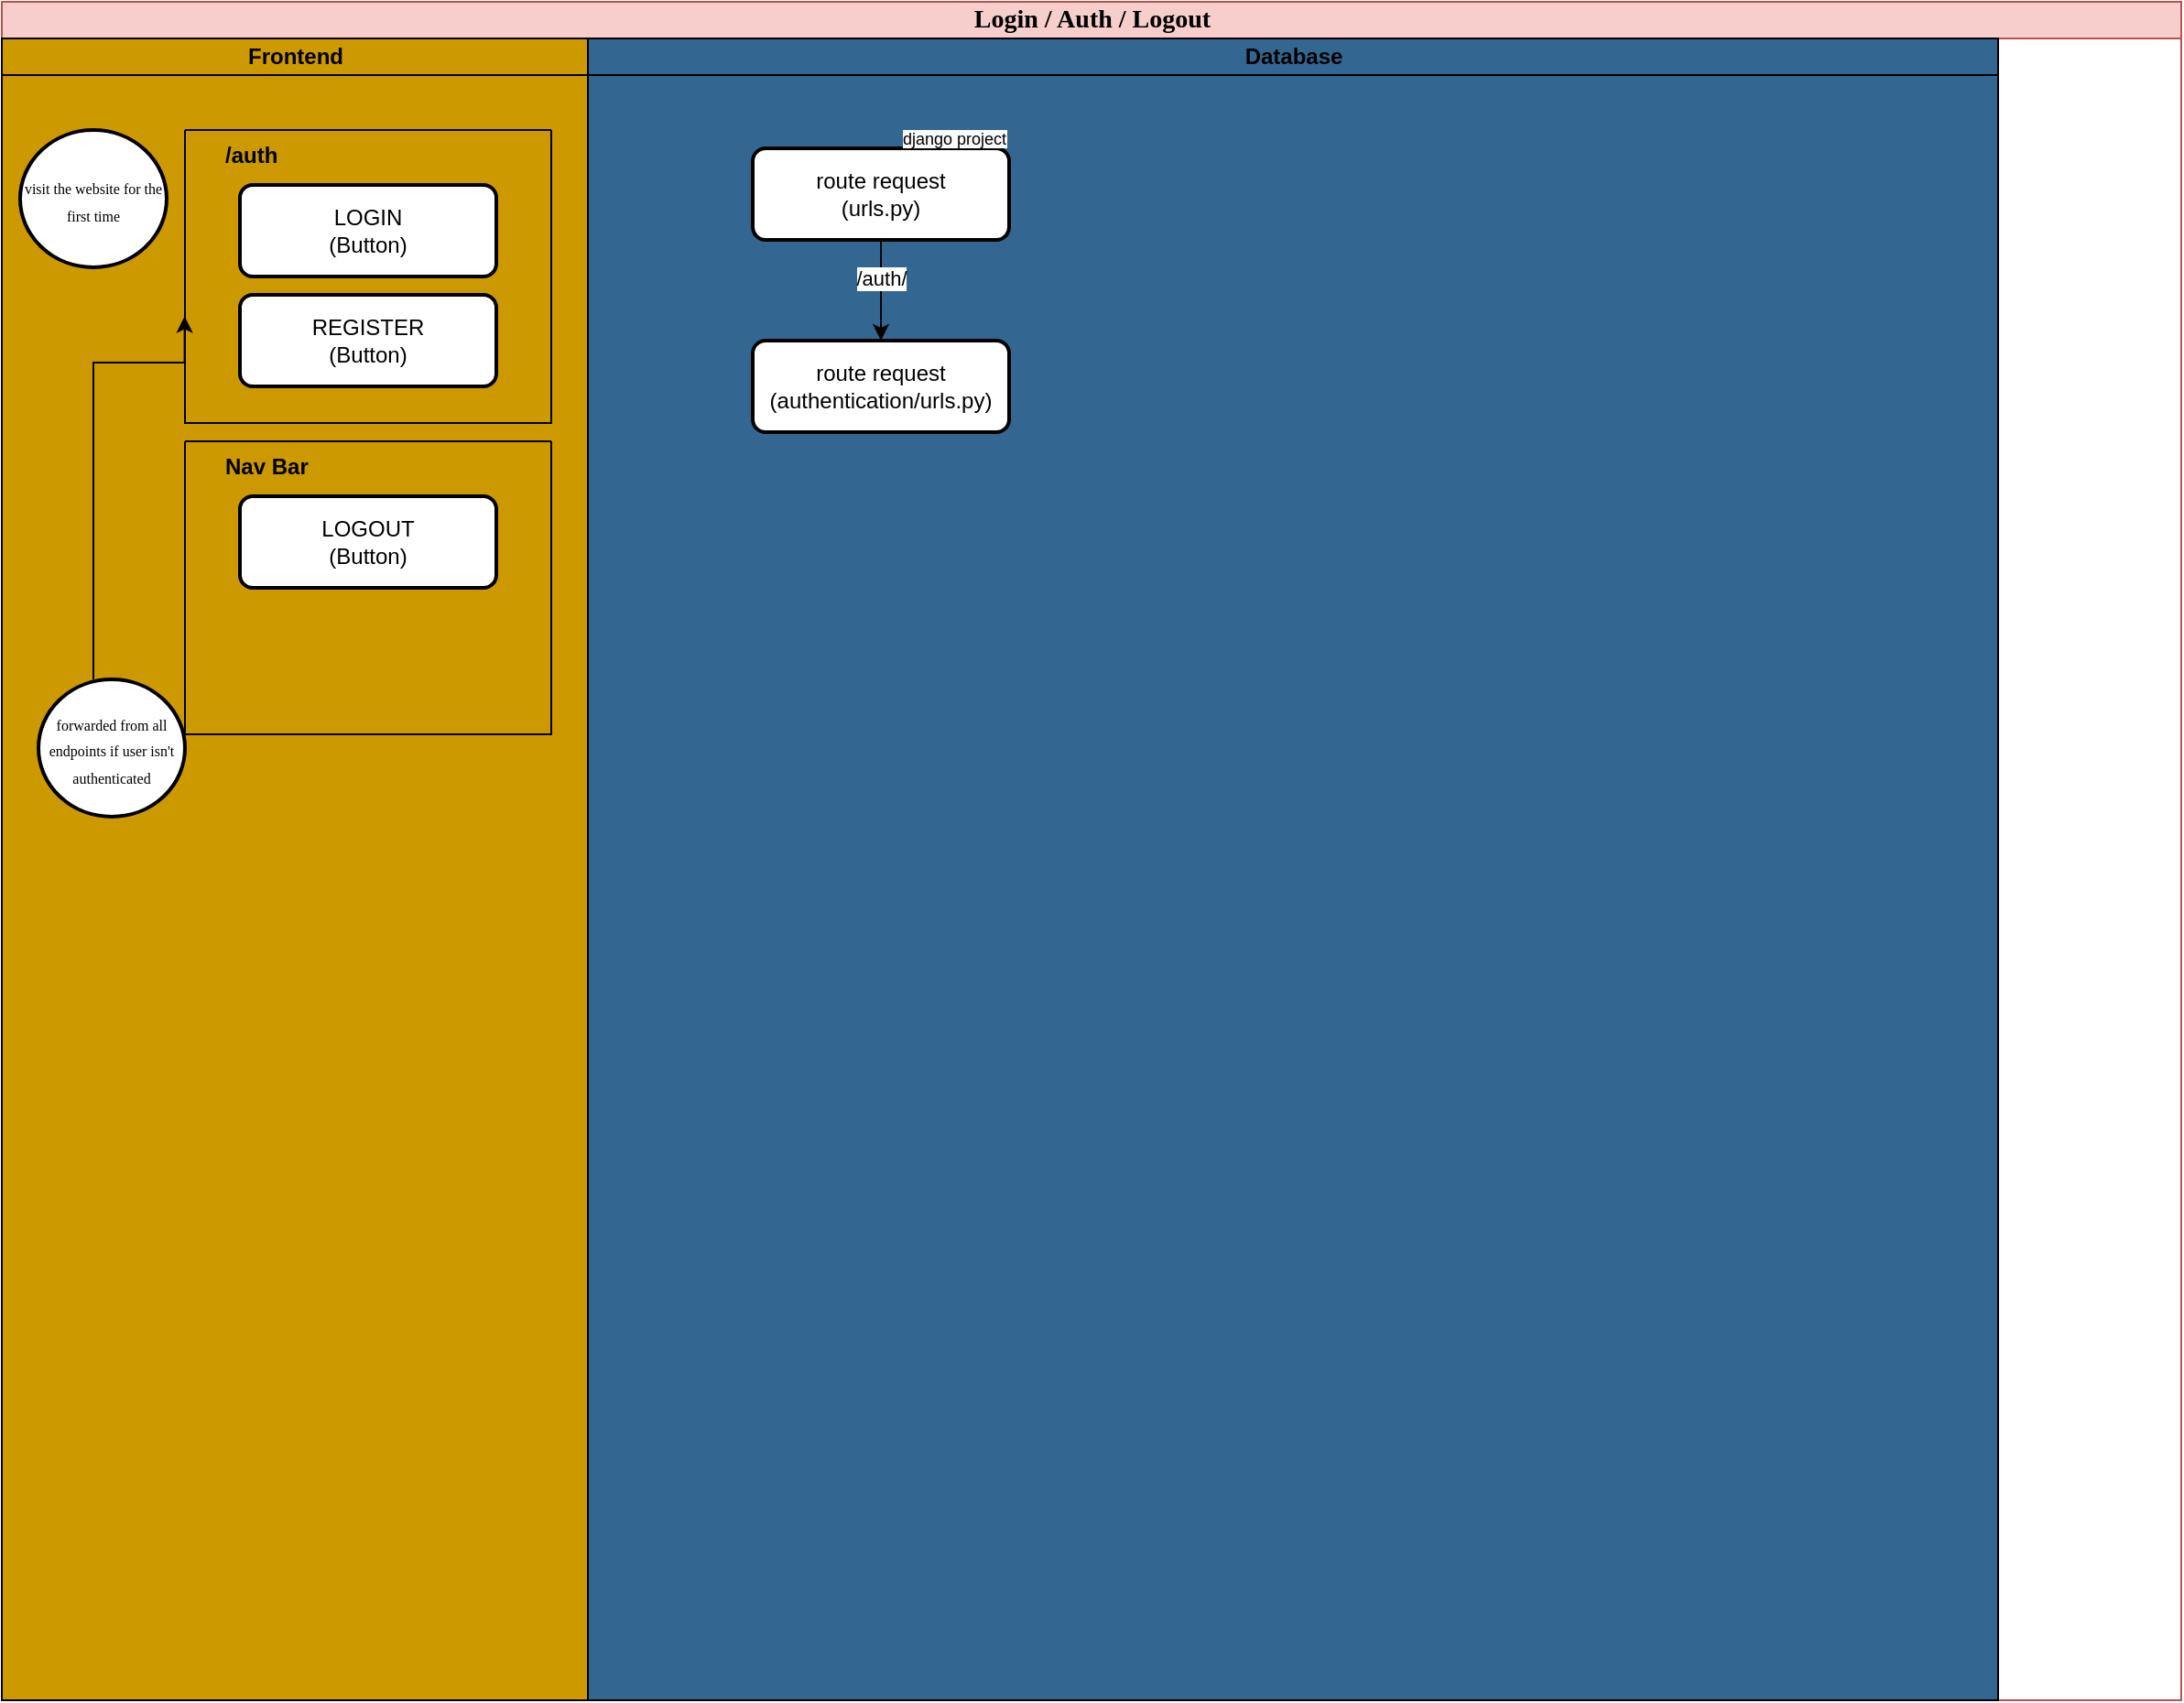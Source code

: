 <mxfile version="24.7.16" pages="2">
  <diagram name="Page-1" id="74e2e168-ea6b-b213-b513-2b3c1d86103e">
    <mxGraphModel dx="1185" dy="607" grid="1" gridSize="10" guides="1" tooltips="1" connect="1" arrows="1" fold="1" page="1" pageScale="1" pageWidth="1100" pageHeight="850" background="none" math="0" shadow="0">
      <root>
        <mxCell id="0" />
        <mxCell id="1" parent="0" />
        <mxCell id="77e6c97f196da883-1" value="&lt;font style=&quot;font-size: 14px;&quot;&gt;Login / Auth / Logout&lt;/font&gt;" style="swimlane;html=1;childLayout=stackLayout;startSize=20;rounded=0;shadow=0;labelBackgroundColor=none;strokeWidth=1;fontFamily=Verdana;fontSize=8;align=center;fillColor=#f8cecc;strokeColor=#b85450;" parent="1" vertex="1">
          <mxGeometry x="170" y="240" width="1190" height="927.5" as="geometry">
            <mxRectangle x="60" y="30" width="60" height="20" as="alternateBounds" />
          </mxGeometry>
        </mxCell>
        <mxCell id="77e6c97f196da883-2" value="&lt;span style=&quot;background-color: rgb(204, 153, 0);&quot;&gt;Frontend&lt;/span&gt;" style="swimlane;html=1;startSize=20;fillColor=#cc9900;swimlaneFillColor=#cc9900;gradientColor=none;" parent="77e6c97f196da883-1" vertex="1">
          <mxGeometry y="20" width="320" height="907.5" as="geometry">
            <mxRectangle y="20" width="40" height="730" as="alternateBounds" />
          </mxGeometry>
        </mxCell>
        <mxCell id="SPGRInoC85zkUxRJT9zU-12" value="&lt;span style=&quot;font-family: Verdana; font-size: 8px;&quot;&gt;forwarded from all endpoints if user isn&#39;t authenticated&lt;/span&gt;" style="strokeWidth=2;html=1;shape=mxgraph.flowchart.start_2;whiteSpace=wrap;" vertex="1" parent="77e6c97f196da883-2">
          <mxGeometry x="20" y="350" width="80" height="75" as="geometry" />
        </mxCell>
        <mxCell id="SPGRInoC85zkUxRJT9zU-13" value="/auth" style="swimlane;startSize=0;fontStyle=1;align=left;verticalAlign=top;spacingLeft=20;" vertex="1" parent="77e6c97f196da883-2">
          <mxGeometry x="100" y="50" width="200" height="160" as="geometry" />
        </mxCell>
        <mxCell id="SPGRInoC85zkUxRJT9zU-15" value="LOGIN&lt;br&gt;(Button)" style="rounded=1;whiteSpace=wrap;html=1;absoluteArcSize=1;arcSize=14;strokeWidth=2;" vertex="1" parent="SPGRInoC85zkUxRJT9zU-13">
          <mxGeometry x="30" y="30" width="140" height="50" as="geometry" />
        </mxCell>
        <mxCell id="SPGRInoC85zkUxRJT9zU-16" value="REGISTER&lt;br&gt;(Button)" style="rounded=1;whiteSpace=wrap;html=1;absoluteArcSize=1;arcSize=14;strokeWidth=2;" vertex="1" parent="SPGRInoC85zkUxRJT9zU-13">
          <mxGeometry x="30" y="90" width="140" height="50" as="geometry" />
        </mxCell>
        <mxCell id="SPGRInoC85zkUxRJT9zU-14" style="edgeStyle=orthogonalEdgeStyle;rounded=0;orthogonalLoop=1;jettySize=auto;html=1;entryX=-0.001;entryY=0.636;entryDx=0;entryDy=0;entryPerimeter=0;" edge="1" parent="77e6c97f196da883-2" source="SPGRInoC85zkUxRJT9zU-12" target="SPGRInoC85zkUxRJT9zU-13">
          <mxGeometry relative="1" as="geometry">
            <Array as="points">
              <mxPoint x="50" y="177" />
            </Array>
          </mxGeometry>
        </mxCell>
        <mxCell id="SPGRInoC85zkUxRJT9zU-19" value="&lt;span style=&quot;font-family: Verdana; font-size: 8px;&quot;&gt;visit the website for the first time&lt;/span&gt;" style="strokeWidth=2;html=1;shape=mxgraph.flowchart.start_2;whiteSpace=wrap;" vertex="1" parent="77e6c97f196da883-2">
          <mxGeometry x="10" y="50" width="80" height="75" as="geometry" />
        </mxCell>
        <mxCell id="SPGRInoC85zkUxRJT9zU-20" value="Nav Bar" style="swimlane;startSize=0;fontStyle=1;align=left;spacingLeft=20;verticalAlign=top;" vertex="1" parent="77e6c97f196da883-2">
          <mxGeometry x="100" y="220" width="200" height="160" as="geometry" />
        </mxCell>
        <mxCell id="SPGRInoC85zkUxRJT9zU-21" value="LOGOUT&lt;br&gt;(Button)" style="rounded=1;whiteSpace=wrap;html=1;absoluteArcSize=1;arcSize=14;strokeWidth=2;" vertex="1" parent="SPGRInoC85zkUxRJT9zU-20">
          <mxGeometry x="30" y="30" width="140" height="50" as="geometry" />
        </mxCell>
        <mxCell id="77e6c97f196da883-4" value="Database" style="swimlane;html=1;startSize=20;swimlaneFillColor=#336791;fillColor=#336791;" parent="77e6c97f196da883-1" vertex="1">
          <mxGeometry x="320" y="20" width="770" height="907.5" as="geometry" />
        </mxCell>
        <mxCell id="SPGRInoC85zkUxRJT9zU-75" value="route request&lt;br&gt;(urls.py)" style="rounded=1;whiteSpace=wrap;html=1;absoluteArcSize=1;arcSize=14;strokeWidth=2;" vertex="1" parent="77e6c97f196da883-4">
          <mxGeometry x="90" y="60" width="140" height="50" as="geometry" />
        </mxCell>
        <mxCell id="SPGRInoC85zkUxRJT9zU-83" value="&lt;font style=&quot;font-size: 9px;&quot;&gt;&lt;span style=&quot;color: rgb(0, 0, 0); font-family: Helvetica; font-style: normal; font-variant-ligatures: normal; font-variant-caps: normal; font-weight: 400; letter-spacing: normal; orphans: 2; text-align: left; text-indent: 0px; text-transform: none; widows: 2; word-spacing: 0px; -webkit-text-stroke-width: 0px; white-space: nowrap; background-color: rgb(251, 251, 251); text-decoration-thickness: initial; text-decoration-style: initial; text-decoration-color: initial; float: none; display: inline !important;&quot;&gt;django&amp;nbsp;&lt;/span&gt;&lt;span style=&quot;color: rgb(0, 0, 0); font-family: Helvetica; font-style: normal; font-variant-ligatures: normal; font-variant-caps: normal; font-weight: 400; letter-spacing: normal; orphans: 2; text-align: left; text-indent: 0px; text-transform: none; widows: 2; word-spacing: 0px; -webkit-text-stroke-width: 0px; white-space: nowrap; background-color: rgb(251, 251, 251); text-decoration-thickness: initial; text-decoration-style: initial; text-decoration-color: initial; float: none; display: inline !important;&quot;&gt;project&lt;/span&gt;&lt;/font&gt;" style="text;whiteSpace=wrap;html=1;" vertex="1" parent="77e6c97f196da883-4">
          <mxGeometry x="170" y="40" width="70" height="30" as="geometry" />
        </mxCell>
        <mxCell id="SPGRInoC85zkUxRJT9zU-79" value="route request&lt;br&gt;(authentication/urls.py)" style="rounded=1;whiteSpace=wrap;html=1;absoluteArcSize=1;arcSize=14;strokeWidth=2;" vertex="1" parent="77e6c97f196da883-4">
          <mxGeometry x="90" y="165" width="140" height="50" as="geometry" />
        </mxCell>
        <mxCell id="SPGRInoC85zkUxRJT9zU-73" style="edgeStyle=orthogonalEdgeStyle;rounded=0;orthogonalLoop=1;jettySize=auto;html=1;entryX=0.5;entryY=0;entryDx=0;entryDy=0;exitX=0.5;exitY=1;exitDx=0;exitDy=0;" edge="1" parent="77e6c97f196da883-4" target="SPGRInoC85zkUxRJT9zU-79" source="SPGRInoC85zkUxRJT9zU-75">
          <mxGeometry relative="1" as="geometry">
            <mxPoint x="159.71" y="112.5" as="sourcePoint" />
            <mxPoint x="159.71" y="180" as="targetPoint" />
          </mxGeometry>
        </mxCell>
        <mxCell id="SPGRInoC85zkUxRJT9zU-74" value="/auth/" style="edgeLabel;html=1;align=center;verticalAlign=middle;resizable=0;points=[];" vertex="1" connectable="0" parent="SPGRInoC85zkUxRJT9zU-73">
          <mxGeometry x="-0.11" y="3" relative="1" as="geometry">
            <mxPoint x="-3" y="-4" as="offset" />
          </mxGeometry>
        </mxCell>
      </root>
    </mxGraphModel>
  </diagram>
  <diagram id="QUAOJMPEsKOtWWp-SPxw" name="Page-2">
    <mxGraphModel grid="1" page="1" gridSize="10" guides="1" tooltips="1" connect="1" arrows="1" fold="1" pageScale="1" pageWidth="850" pageHeight="1100" math="0" shadow="0">
      <root>
        <mxCell id="0" />
        <mxCell id="1" parent="0" />
      </root>
    </mxGraphModel>
  </diagram>
</mxfile>
